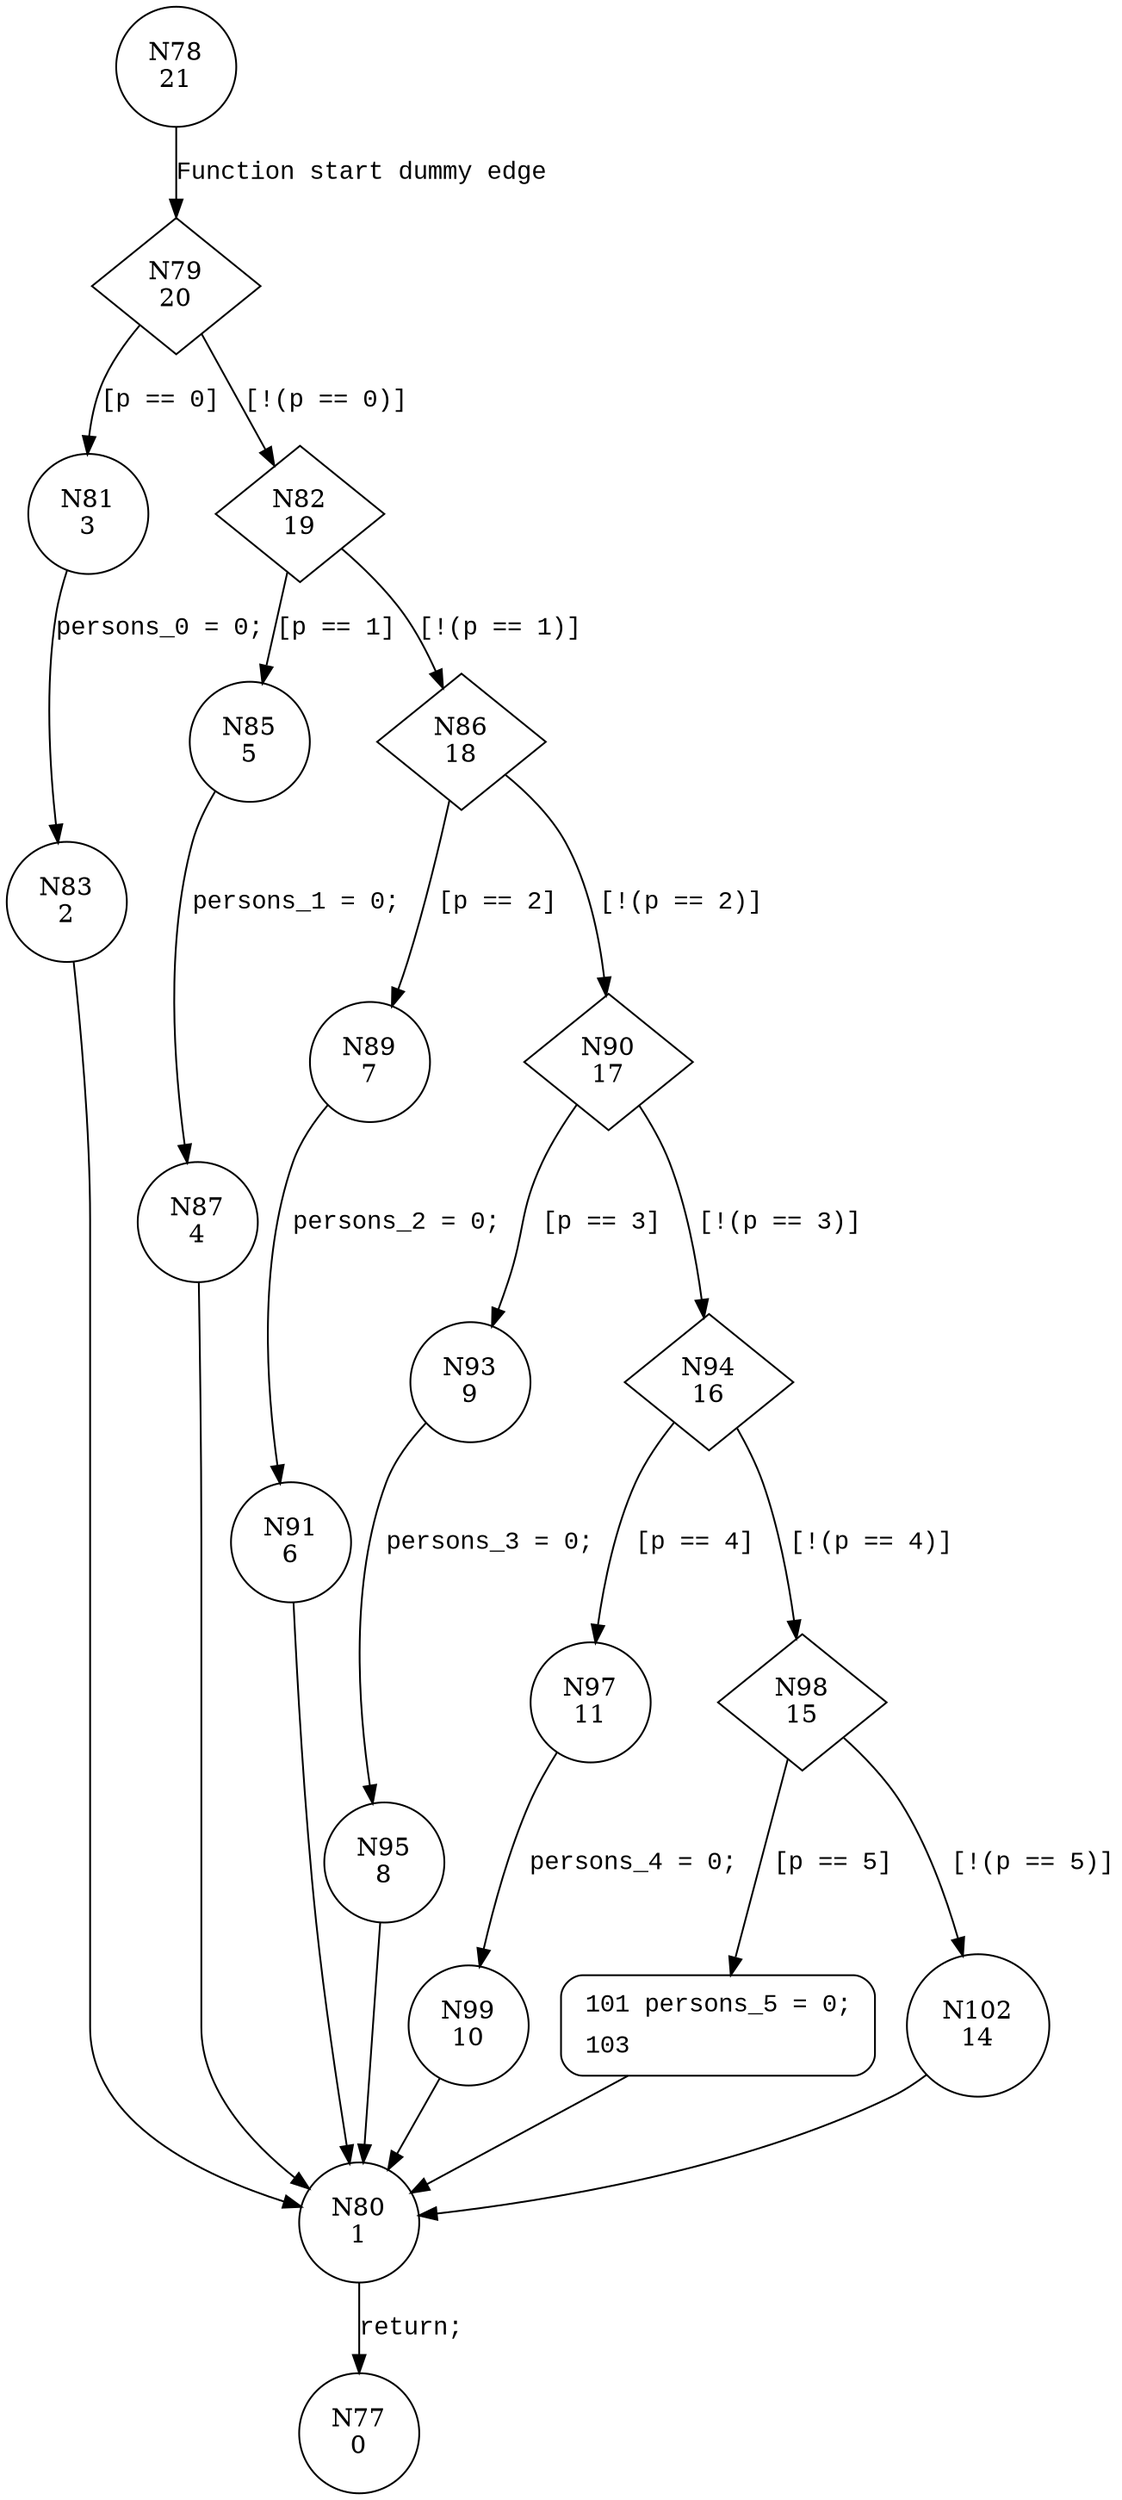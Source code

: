 digraph leaveElevator {
78 [shape="circle" label="N78\n21"]
79 [shape="diamond" label="N79\n20"]
81 [shape="circle" label="N81\n3"]
82 [shape="diamond" label="N82\n19"]
85 [shape="circle" label="N85\n5"]
86 [shape="diamond" label="N86\n18"]
89 [shape="circle" label="N89\n7"]
90 [shape="diamond" label="N90\n17"]
93 [shape="circle" label="N93\n9"]
94 [shape="diamond" label="N94\n16"]
97 [shape="circle" label="N97\n11"]
98 [shape="diamond" label="N98\n15"]
101 [shape="circle" label="N101\n13"]
102 [shape="circle" label="N102\n14"]
80 [shape="circle" label="N80\n1"]
77 [shape="circle" label="N77\n0"]
99 [shape="circle" label="N99\n10"]
95 [shape="circle" label="N95\n8"]
91 [shape="circle" label="N91\n6"]
87 [shape="circle" label="N87\n4"]
83 [shape="circle" label="N83\n2"]
101 [style="filled,bold" penwidth="1" fillcolor="white" fontname="Courier New" shape="Mrecord" label=<<table border="0" cellborder="0" cellpadding="3" bgcolor="white"><tr><td align="right">101</td><td align="left">persons_5 = 0;</td></tr><tr><td align="right">103</td><td align="left"></td></tr></table>>]
101 -> 80[label=""]
78 -> 79 [label="Function start dummy edge" fontname="Courier New"]
79 -> 81 [label="[p == 0]" fontname="Courier New"]
79 -> 82 [label="[!(p == 0)]" fontname="Courier New"]
82 -> 85 [label="[p == 1]" fontname="Courier New"]
82 -> 86 [label="[!(p == 1)]" fontname="Courier New"]
86 -> 89 [label="[p == 2]" fontname="Courier New"]
86 -> 90 [label="[!(p == 2)]" fontname="Courier New"]
90 -> 93 [label="[p == 3]" fontname="Courier New"]
90 -> 94 [label="[!(p == 3)]" fontname="Courier New"]
94 -> 97 [label="[p == 4]" fontname="Courier New"]
94 -> 98 [label="[!(p == 4)]" fontname="Courier New"]
98 -> 101 [label="[p == 5]" fontname="Courier New"]
98 -> 102 [label="[!(p == 5)]" fontname="Courier New"]
80 -> 77 [label="return;" fontname="Courier New"]
97 -> 99 [label="persons_4 = 0;" fontname="Courier New"]
93 -> 95 [label="persons_3 = 0;" fontname="Courier New"]
89 -> 91 [label="persons_2 = 0;" fontname="Courier New"]
85 -> 87 [label="persons_1 = 0;" fontname="Courier New"]
81 -> 83 [label="persons_0 = 0;" fontname="Courier New"]
102 -> 80 [label="" fontname="Courier New"]
99 -> 80 [label="" fontname="Courier New"]
95 -> 80 [label="" fontname="Courier New"]
91 -> 80 [label="" fontname="Courier New"]
87 -> 80 [label="" fontname="Courier New"]
83 -> 80 [label="" fontname="Courier New"]
}